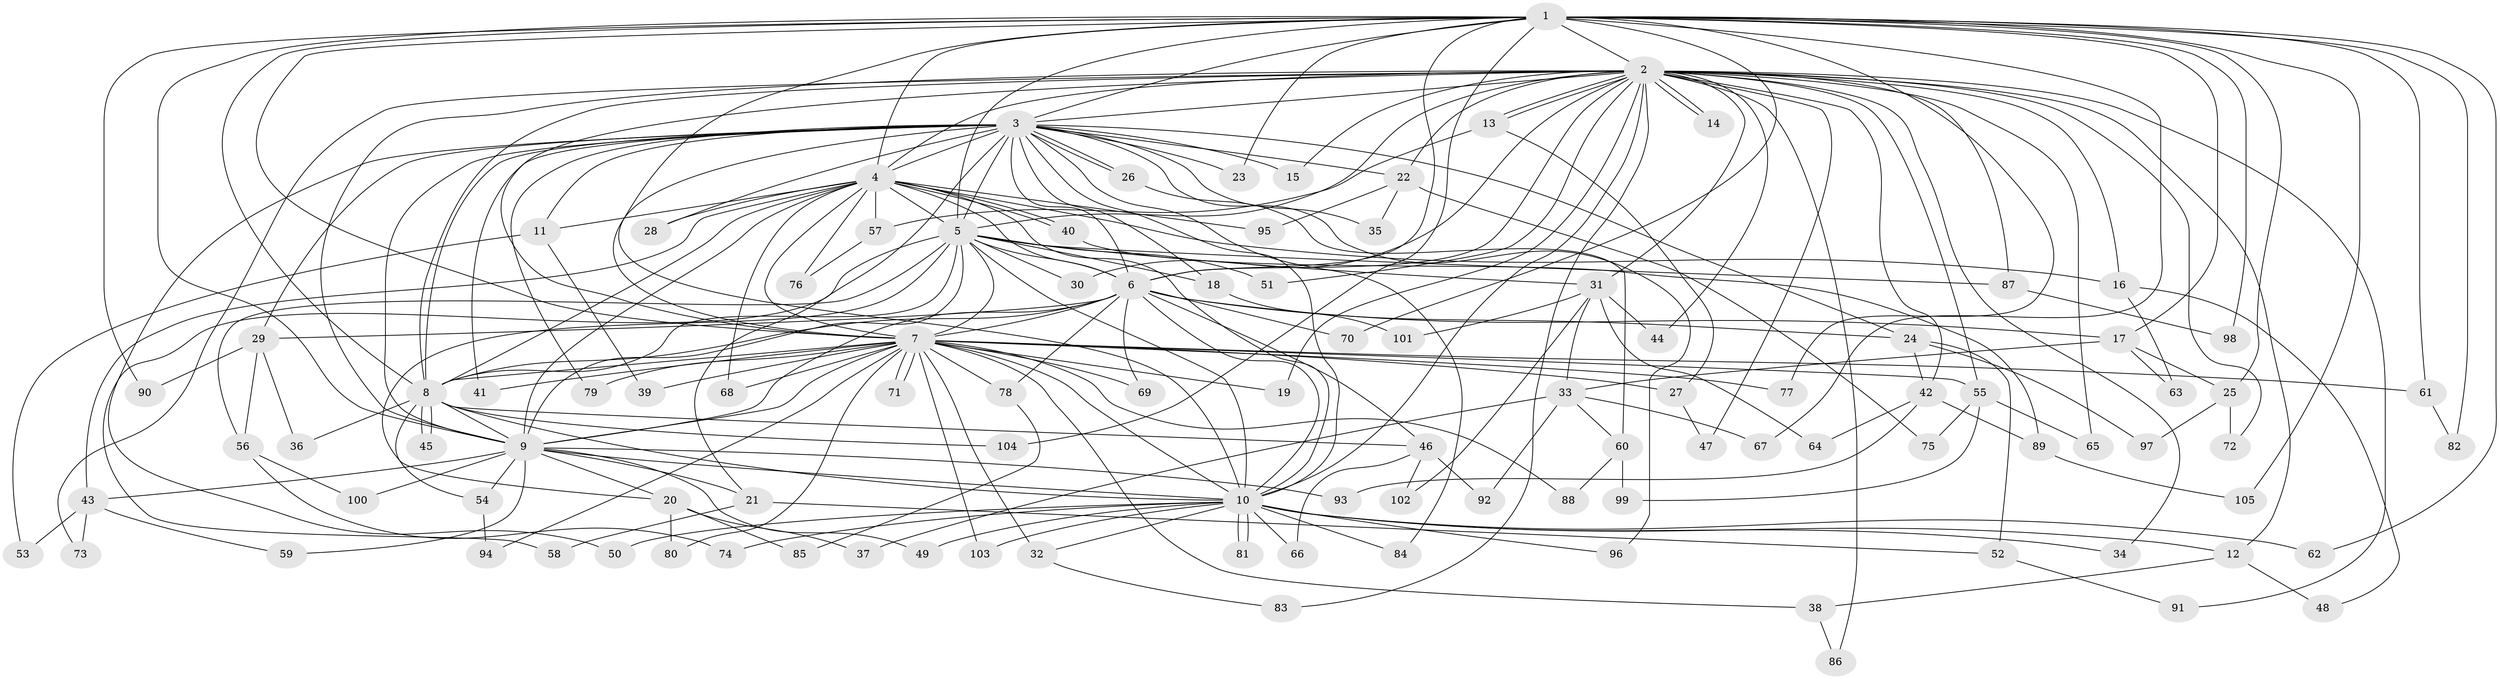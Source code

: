 // Generated by graph-tools (version 1.1) at 2025/43/03/09/25 04:43:09]
// undirected, 105 vertices, 235 edges
graph export_dot {
graph [start="1"]
  node [color=gray90,style=filled];
  1;
  2;
  3;
  4;
  5;
  6;
  7;
  8;
  9;
  10;
  11;
  12;
  13;
  14;
  15;
  16;
  17;
  18;
  19;
  20;
  21;
  22;
  23;
  24;
  25;
  26;
  27;
  28;
  29;
  30;
  31;
  32;
  33;
  34;
  35;
  36;
  37;
  38;
  39;
  40;
  41;
  42;
  43;
  44;
  45;
  46;
  47;
  48;
  49;
  50;
  51;
  52;
  53;
  54;
  55;
  56;
  57;
  58;
  59;
  60;
  61;
  62;
  63;
  64;
  65;
  66;
  67;
  68;
  69;
  70;
  71;
  72;
  73;
  74;
  75;
  76;
  77;
  78;
  79;
  80;
  81;
  82;
  83;
  84;
  85;
  86;
  87;
  88;
  89;
  90;
  91;
  92;
  93;
  94;
  95;
  96;
  97;
  98;
  99;
  100;
  101;
  102;
  103;
  104;
  105;
  1 -- 2;
  1 -- 3;
  1 -- 4;
  1 -- 5;
  1 -- 6;
  1 -- 7;
  1 -- 8;
  1 -- 9;
  1 -- 10;
  1 -- 17;
  1 -- 23;
  1 -- 25;
  1 -- 61;
  1 -- 62;
  1 -- 67;
  1 -- 70;
  1 -- 77;
  1 -- 82;
  1 -- 90;
  1 -- 98;
  1 -- 104;
  1 -- 105;
  2 -- 3;
  2 -- 4;
  2 -- 5;
  2 -- 6;
  2 -- 7;
  2 -- 8;
  2 -- 9;
  2 -- 10;
  2 -- 12;
  2 -- 13;
  2 -- 13;
  2 -- 14;
  2 -- 14;
  2 -- 15;
  2 -- 16;
  2 -- 19;
  2 -- 22;
  2 -- 30;
  2 -- 31;
  2 -- 34;
  2 -- 42;
  2 -- 44;
  2 -- 47;
  2 -- 51;
  2 -- 55;
  2 -- 65;
  2 -- 72;
  2 -- 73;
  2 -- 83;
  2 -- 86;
  2 -- 87;
  2 -- 91;
  3 -- 4;
  3 -- 5;
  3 -- 6;
  3 -- 7;
  3 -- 8;
  3 -- 9;
  3 -- 10;
  3 -- 11;
  3 -- 15;
  3 -- 18;
  3 -- 21;
  3 -- 22;
  3 -- 23;
  3 -- 24;
  3 -- 26;
  3 -- 26;
  3 -- 28;
  3 -- 29;
  3 -- 35;
  3 -- 41;
  3 -- 50;
  3 -- 79;
  3 -- 84;
  3 -- 96;
  4 -- 5;
  4 -- 6;
  4 -- 7;
  4 -- 8;
  4 -- 9;
  4 -- 10;
  4 -- 11;
  4 -- 16;
  4 -- 28;
  4 -- 40;
  4 -- 40;
  4 -- 43;
  4 -- 57;
  4 -- 68;
  4 -- 76;
  4 -- 95;
  5 -- 6;
  5 -- 7;
  5 -- 8;
  5 -- 9;
  5 -- 10;
  5 -- 18;
  5 -- 20;
  5 -- 30;
  5 -- 31;
  5 -- 51;
  5 -- 56;
  5 -- 58;
  5 -- 87;
  6 -- 7;
  6 -- 8;
  6 -- 9;
  6 -- 10;
  6 -- 17;
  6 -- 24;
  6 -- 29;
  6 -- 46;
  6 -- 69;
  6 -- 70;
  6 -- 78;
  7 -- 8;
  7 -- 9;
  7 -- 10;
  7 -- 19;
  7 -- 27;
  7 -- 32;
  7 -- 38;
  7 -- 39;
  7 -- 41;
  7 -- 55;
  7 -- 61;
  7 -- 68;
  7 -- 69;
  7 -- 71;
  7 -- 71;
  7 -- 77;
  7 -- 78;
  7 -- 79;
  7 -- 80;
  7 -- 88;
  7 -- 94;
  7 -- 103;
  8 -- 9;
  8 -- 10;
  8 -- 36;
  8 -- 45;
  8 -- 45;
  8 -- 46;
  8 -- 54;
  8 -- 104;
  9 -- 10;
  9 -- 20;
  9 -- 21;
  9 -- 43;
  9 -- 49;
  9 -- 54;
  9 -- 59;
  9 -- 93;
  9 -- 100;
  10 -- 12;
  10 -- 32;
  10 -- 34;
  10 -- 49;
  10 -- 50;
  10 -- 62;
  10 -- 66;
  10 -- 74;
  10 -- 81;
  10 -- 81;
  10 -- 84;
  10 -- 96;
  10 -- 103;
  11 -- 39;
  11 -- 53;
  12 -- 38;
  12 -- 48;
  13 -- 27;
  13 -- 57;
  16 -- 48;
  16 -- 63;
  17 -- 25;
  17 -- 33;
  17 -- 63;
  18 -- 101;
  20 -- 37;
  20 -- 80;
  20 -- 85;
  21 -- 52;
  21 -- 58;
  22 -- 35;
  22 -- 75;
  22 -- 95;
  24 -- 42;
  24 -- 52;
  24 -- 97;
  25 -- 72;
  25 -- 97;
  26 -- 60;
  27 -- 47;
  29 -- 36;
  29 -- 56;
  29 -- 90;
  31 -- 33;
  31 -- 44;
  31 -- 64;
  31 -- 101;
  31 -- 102;
  32 -- 83;
  33 -- 37;
  33 -- 60;
  33 -- 67;
  33 -- 92;
  38 -- 86;
  40 -- 89;
  42 -- 64;
  42 -- 89;
  42 -- 93;
  43 -- 53;
  43 -- 59;
  43 -- 73;
  46 -- 66;
  46 -- 92;
  46 -- 102;
  52 -- 91;
  54 -- 94;
  55 -- 65;
  55 -- 75;
  55 -- 99;
  56 -- 74;
  56 -- 100;
  57 -- 76;
  60 -- 88;
  60 -- 99;
  61 -- 82;
  78 -- 85;
  87 -- 98;
  89 -- 105;
}
